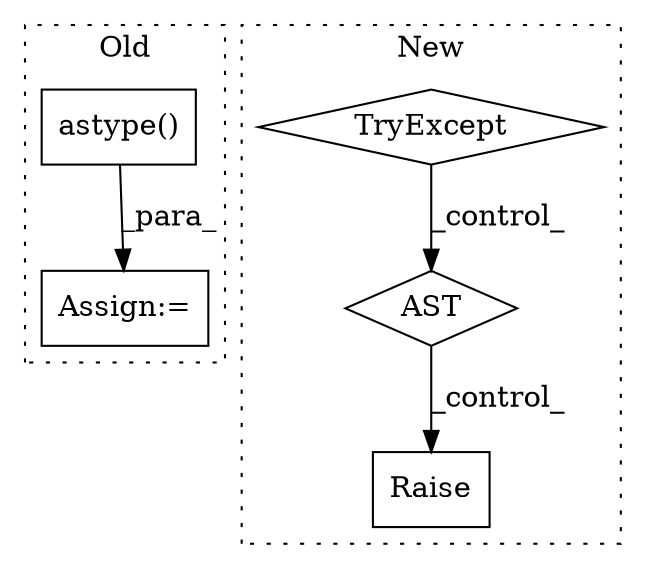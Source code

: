 digraph G {
subgraph cluster0 {
1 [label="astype()" a="75" s="3150,3238" l="85,1" shape="box"];
4 [label="Assign:=" a="68" s="3147" l="3" shape="box"];
label = "Old";
style="dotted";
}
subgraph cluster1 {
2 [label="TryExcept" a="71" s="2000" l="17" shape="diamond"];
3 [label="AST" a="2" s="2081,0" l="7,0" shape="diamond"];
5 [label="Raise" a="91" s="2119" l="6" shape="box"];
label = "New";
style="dotted";
}
1 -> 4 [label="_para_"];
2 -> 3 [label="_control_"];
3 -> 5 [label="_control_"];
}